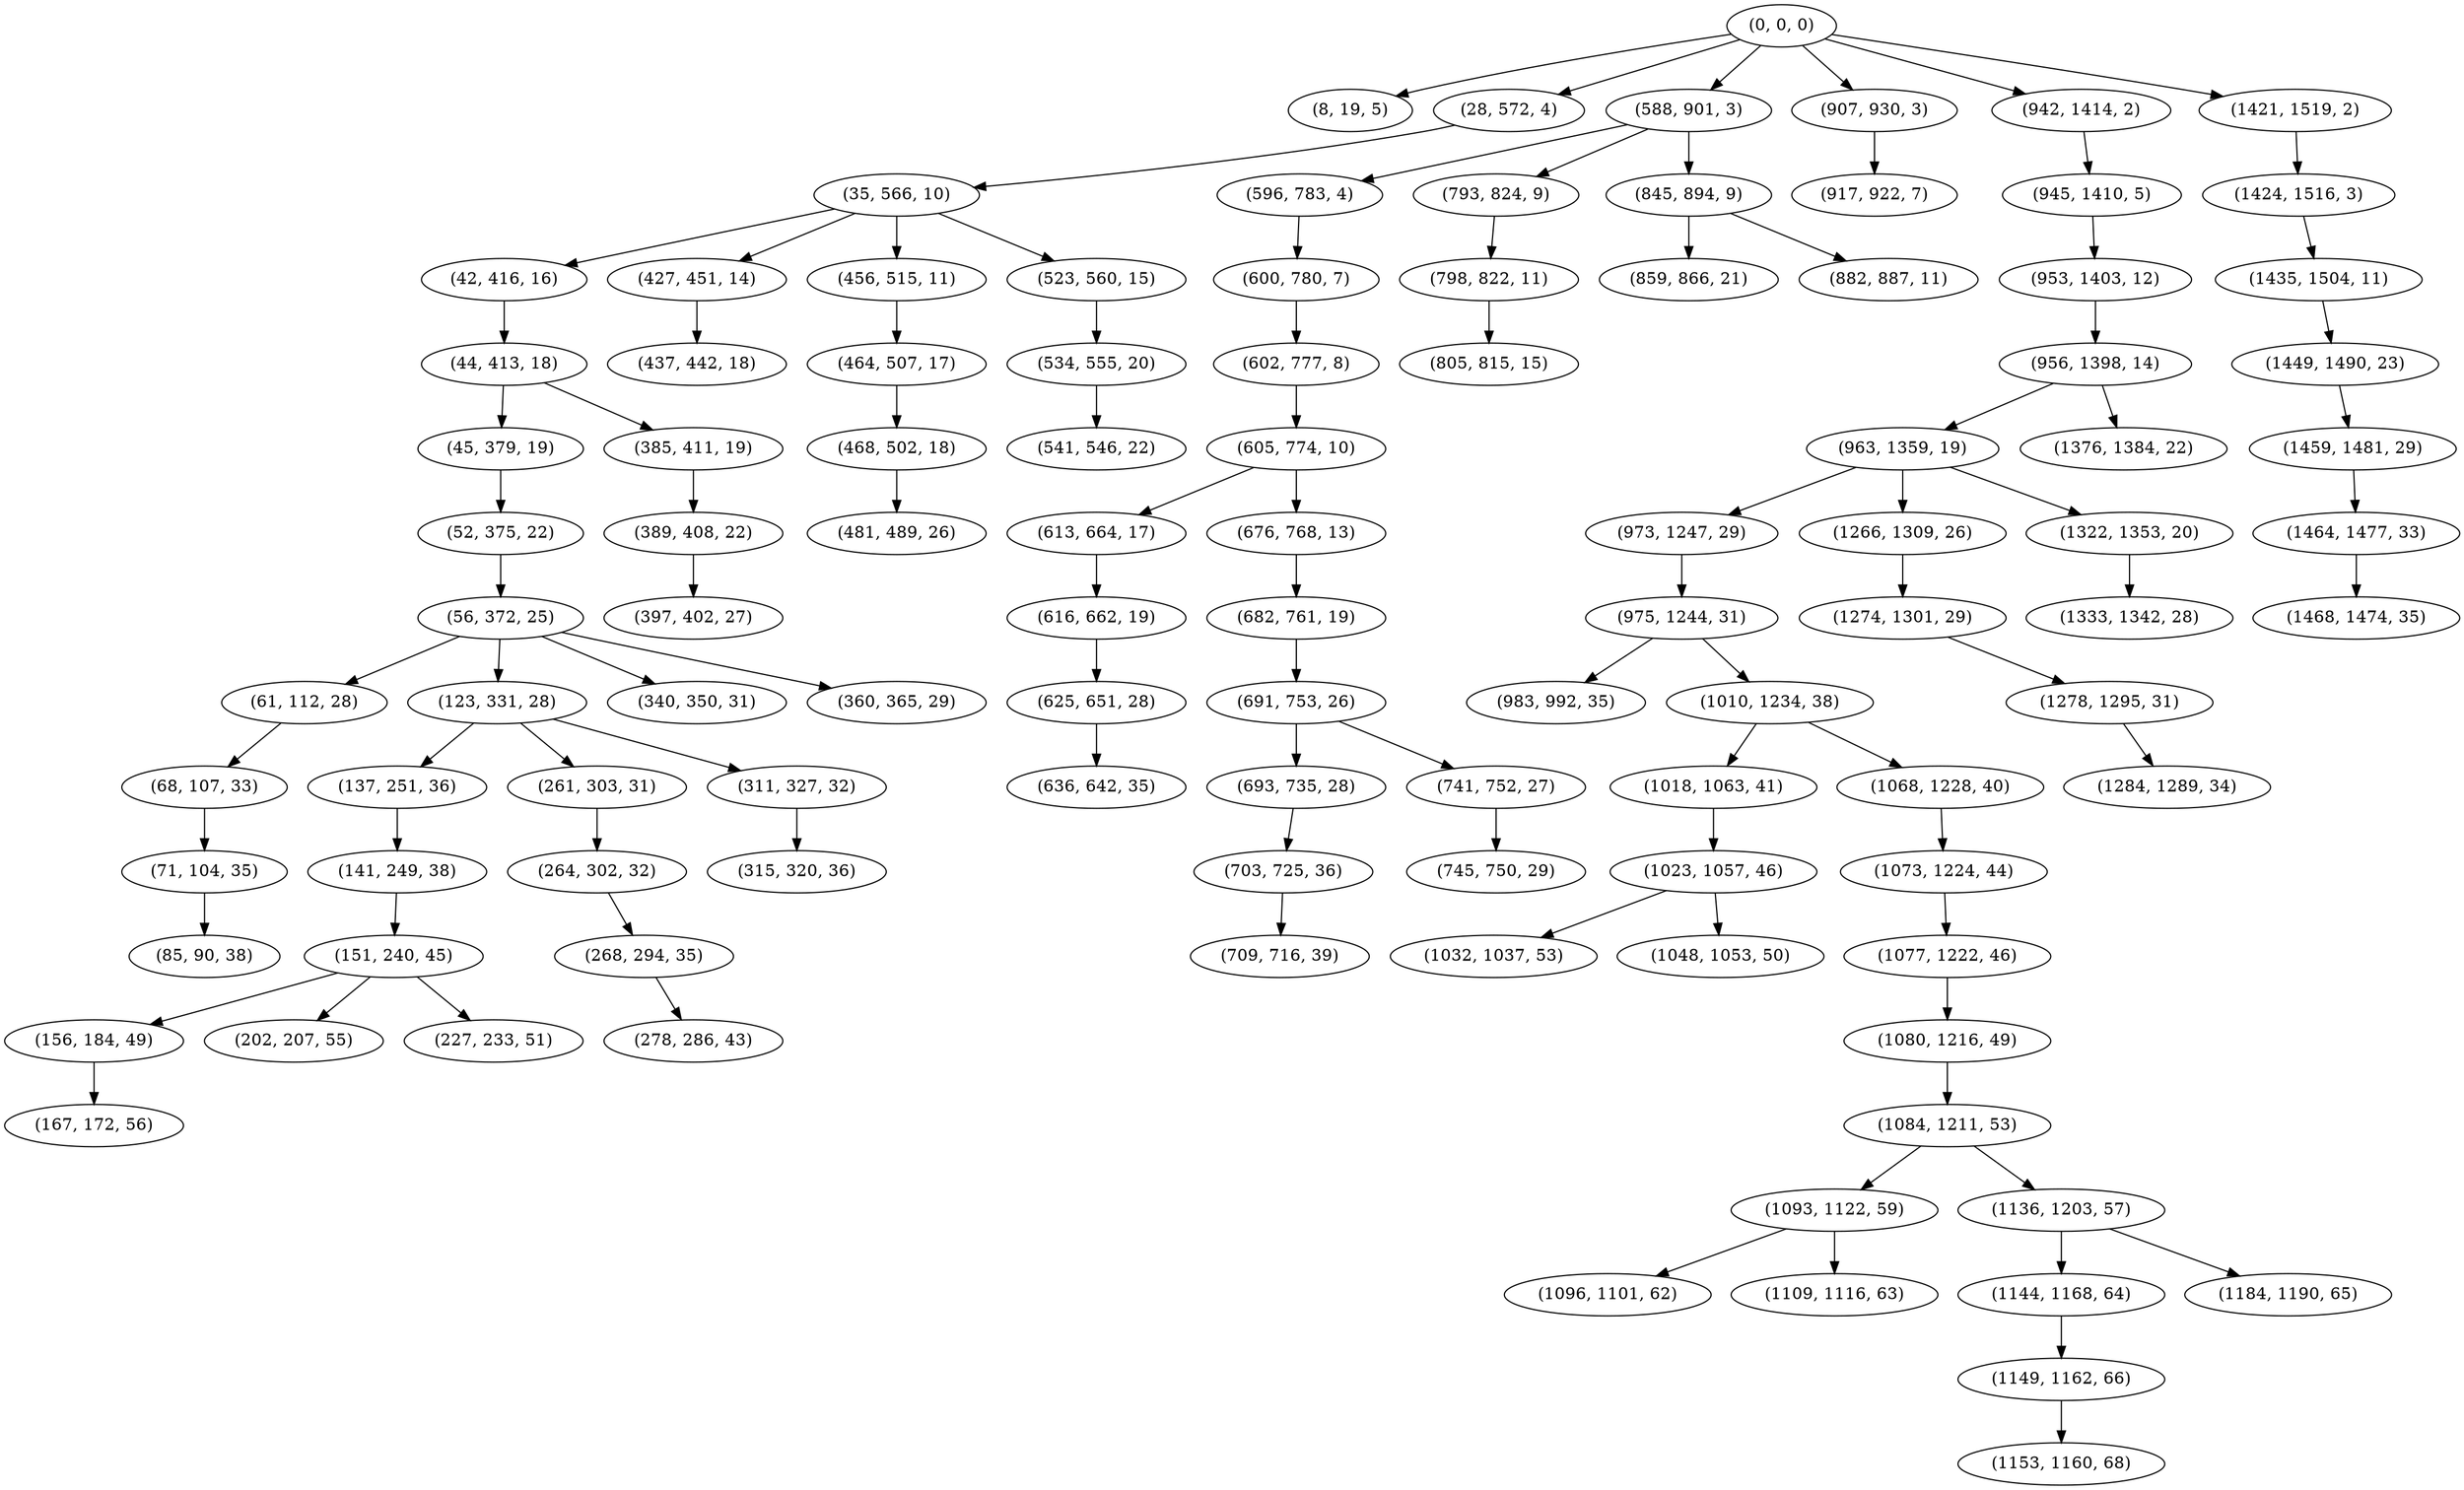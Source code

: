 digraph tree {
    "(0, 0, 0)";
    "(8, 19, 5)";
    "(28, 572, 4)";
    "(35, 566, 10)";
    "(42, 416, 16)";
    "(44, 413, 18)";
    "(45, 379, 19)";
    "(52, 375, 22)";
    "(56, 372, 25)";
    "(61, 112, 28)";
    "(68, 107, 33)";
    "(71, 104, 35)";
    "(85, 90, 38)";
    "(123, 331, 28)";
    "(137, 251, 36)";
    "(141, 249, 38)";
    "(151, 240, 45)";
    "(156, 184, 49)";
    "(167, 172, 56)";
    "(202, 207, 55)";
    "(227, 233, 51)";
    "(261, 303, 31)";
    "(264, 302, 32)";
    "(268, 294, 35)";
    "(278, 286, 43)";
    "(311, 327, 32)";
    "(315, 320, 36)";
    "(340, 350, 31)";
    "(360, 365, 29)";
    "(385, 411, 19)";
    "(389, 408, 22)";
    "(397, 402, 27)";
    "(427, 451, 14)";
    "(437, 442, 18)";
    "(456, 515, 11)";
    "(464, 507, 17)";
    "(468, 502, 18)";
    "(481, 489, 26)";
    "(523, 560, 15)";
    "(534, 555, 20)";
    "(541, 546, 22)";
    "(588, 901, 3)";
    "(596, 783, 4)";
    "(600, 780, 7)";
    "(602, 777, 8)";
    "(605, 774, 10)";
    "(613, 664, 17)";
    "(616, 662, 19)";
    "(625, 651, 28)";
    "(636, 642, 35)";
    "(676, 768, 13)";
    "(682, 761, 19)";
    "(691, 753, 26)";
    "(693, 735, 28)";
    "(703, 725, 36)";
    "(709, 716, 39)";
    "(741, 752, 27)";
    "(745, 750, 29)";
    "(793, 824, 9)";
    "(798, 822, 11)";
    "(805, 815, 15)";
    "(845, 894, 9)";
    "(859, 866, 21)";
    "(882, 887, 11)";
    "(907, 930, 3)";
    "(917, 922, 7)";
    "(942, 1414, 2)";
    "(945, 1410, 5)";
    "(953, 1403, 12)";
    "(956, 1398, 14)";
    "(963, 1359, 19)";
    "(973, 1247, 29)";
    "(975, 1244, 31)";
    "(983, 992, 35)";
    "(1010, 1234, 38)";
    "(1018, 1063, 41)";
    "(1023, 1057, 46)";
    "(1032, 1037, 53)";
    "(1048, 1053, 50)";
    "(1068, 1228, 40)";
    "(1073, 1224, 44)";
    "(1077, 1222, 46)";
    "(1080, 1216, 49)";
    "(1084, 1211, 53)";
    "(1093, 1122, 59)";
    "(1096, 1101, 62)";
    "(1109, 1116, 63)";
    "(1136, 1203, 57)";
    "(1144, 1168, 64)";
    "(1149, 1162, 66)";
    "(1153, 1160, 68)";
    "(1184, 1190, 65)";
    "(1266, 1309, 26)";
    "(1274, 1301, 29)";
    "(1278, 1295, 31)";
    "(1284, 1289, 34)";
    "(1322, 1353, 20)";
    "(1333, 1342, 28)";
    "(1376, 1384, 22)";
    "(1421, 1519, 2)";
    "(1424, 1516, 3)";
    "(1435, 1504, 11)";
    "(1449, 1490, 23)";
    "(1459, 1481, 29)";
    "(1464, 1477, 33)";
    "(1468, 1474, 35)";
    "(0, 0, 0)" -> "(8, 19, 5)";
    "(0, 0, 0)" -> "(28, 572, 4)";
    "(0, 0, 0)" -> "(588, 901, 3)";
    "(0, 0, 0)" -> "(907, 930, 3)";
    "(0, 0, 0)" -> "(942, 1414, 2)";
    "(0, 0, 0)" -> "(1421, 1519, 2)";
    "(28, 572, 4)" -> "(35, 566, 10)";
    "(35, 566, 10)" -> "(42, 416, 16)";
    "(35, 566, 10)" -> "(427, 451, 14)";
    "(35, 566, 10)" -> "(456, 515, 11)";
    "(35, 566, 10)" -> "(523, 560, 15)";
    "(42, 416, 16)" -> "(44, 413, 18)";
    "(44, 413, 18)" -> "(45, 379, 19)";
    "(44, 413, 18)" -> "(385, 411, 19)";
    "(45, 379, 19)" -> "(52, 375, 22)";
    "(52, 375, 22)" -> "(56, 372, 25)";
    "(56, 372, 25)" -> "(61, 112, 28)";
    "(56, 372, 25)" -> "(123, 331, 28)";
    "(56, 372, 25)" -> "(340, 350, 31)";
    "(56, 372, 25)" -> "(360, 365, 29)";
    "(61, 112, 28)" -> "(68, 107, 33)";
    "(68, 107, 33)" -> "(71, 104, 35)";
    "(71, 104, 35)" -> "(85, 90, 38)";
    "(123, 331, 28)" -> "(137, 251, 36)";
    "(123, 331, 28)" -> "(261, 303, 31)";
    "(123, 331, 28)" -> "(311, 327, 32)";
    "(137, 251, 36)" -> "(141, 249, 38)";
    "(141, 249, 38)" -> "(151, 240, 45)";
    "(151, 240, 45)" -> "(156, 184, 49)";
    "(151, 240, 45)" -> "(202, 207, 55)";
    "(151, 240, 45)" -> "(227, 233, 51)";
    "(156, 184, 49)" -> "(167, 172, 56)";
    "(261, 303, 31)" -> "(264, 302, 32)";
    "(264, 302, 32)" -> "(268, 294, 35)";
    "(268, 294, 35)" -> "(278, 286, 43)";
    "(311, 327, 32)" -> "(315, 320, 36)";
    "(385, 411, 19)" -> "(389, 408, 22)";
    "(389, 408, 22)" -> "(397, 402, 27)";
    "(427, 451, 14)" -> "(437, 442, 18)";
    "(456, 515, 11)" -> "(464, 507, 17)";
    "(464, 507, 17)" -> "(468, 502, 18)";
    "(468, 502, 18)" -> "(481, 489, 26)";
    "(523, 560, 15)" -> "(534, 555, 20)";
    "(534, 555, 20)" -> "(541, 546, 22)";
    "(588, 901, 3)" -> "(596, 783, 4)";
    "(588, 901, 3)" -> "(793, 824, 9)";
    "(588, 901, 3)" -> "(845, 894, 9)";
    "(596, 783, 4)" -> "(600, 780, 7)";
    "(600, 780, 7)" -> "(602, 777, 8)";
    "(602, 777, 8)" -> "(605, 774, 10)";
    "(605, 774, 10)" -> "(613, 664, 17)";
    "(605, 774, 10)" -> "(676, 768, 13)";
    "(613, 664, 17)" -> "(616, 662, 19)";
    "(616, 662, 19)" -> "(625, 651, 28)";
    "(625, 651, 28)" -> "(636, 642, 35)";
    "(676, 768, 13)" -> "(682, 761, 19)";
    "(682, 761, 19)" -> "(691, 753, 26)";
    "(691, 753, 26)" -> "(693, 735, 28)";
    "(691, 753, 26)" -> "(741, 752, 27)";
    "(693, 735, 28)" -> "(703, 725, 36)";
    "(703, 725, 36)" -> "(709, 716, 39)";
    "(741, 752, 27)" -> "(745, 750, 29)";
    "(793, 824, 9)" -> "(798, 822, 11)";
    "(798, 822, 11)" -> "(805, 815, 15)";
    "(845, 894, 9)" -> "(859, 866, 21)";
    "(845, 894, 9)" -> "(882, 887, 11)";
    "(907, 930, 3)" -> "(917, 922, 7)";
    "(942, 1414, 2)" -> "(945, 1410, 5)";
    "(945, 1410, 5)" -> "(953, 1403, 12)";
    "(953, 1403, 12)" -> "(956, 1398, 14)";
    "(956, 1398, 14)" -> "(963, 1359, 19)";
    "(956, 1398, 14)" -> "(1376, 1384, 22)";
    "(963, 1359, 19)" -> "(973, 1247, 29)";
    "(963, 1359, 19)" -> "(1266, 1309, 26)";
    "(963, 1359, 19)" -> "(1322, 1353, 20)";
    "(973, 1247, 29)" -> "(975, 1244, 31)";
    "(975, 1244, 31)" -> "(983, 992, 35)";
    "(975, 1244, 31)" -> "(1010, 1234, 38)";
    "(1010, 1234, 38)" -> "(1018, 1063, 41)";
    "(1010, 1234, 38)" -> "(1068, 1228, 40)";
    "(1018, 1063, 41)" -> "(1023, 1057, 46)";
    "(1023, 1057, 46)" -> "(1032, 1037, 53)";
    "(1023, 1057, 46)" -> "(1048, 1053, 50)";
    "(1068, 1228, 40)" -> "(1073, 1224, 44)";
    "(1073, 1224, 44)" -> "(1077, 1222, 46)";
    "(1077, 1222, 46)" -> "(1080, 1216, 49)";
    "(1080, 1216, 49)" -> "(1084, 1211, 53)";
    "(1084, 1211, 53)" -> "(1093, 1122, 59)";
    "(1084, 1211, 53)" -> "(1136, 1203, 57)";
    "(1093, 1122, 59)" -> "(1096, 1101, 62)";
    "(1093, 1122, 59)" -> "(1109, 1116, 63)";
    "(1136, 1203, 57)" -> "(1144, 1168, 64)";
    "(1136, 1203, 57)" -> "(1184, 1190, 65)";
    "(1144, 1168, 64)" -> "(1149, 1162, 66)";
    "(1149, 1162, 66)" -> "(1153, 1160, 68)";
    "(1266, 1309, 26)" -> "(1274, 1301, 29)";
    "(1274, 1301, 29)" -> "(1278, 1295, 31)";
    "(1278, 1295, 31)" -> "(1284, 1289, 34)";
    "(1322, 1353, 20)" -> "(1333, 1342, 28)";
    "(1421, 1519, 2)" -> "(1424, 1516, 3)";
    "(1424, 1516, 3)" -> "(1435, 1504, 11)";
    "(1435, 1504, 11)" -> "(1449, 1490, 23)";
    "(1449, 1490, 23)" -> "(1459, 1481, 29)";
    "(1459, 1481, 29)" -> "(1464, 1477, 33)";
    "(1464, 1477, 33)" -> "(1468, 1474, 35)";
}
